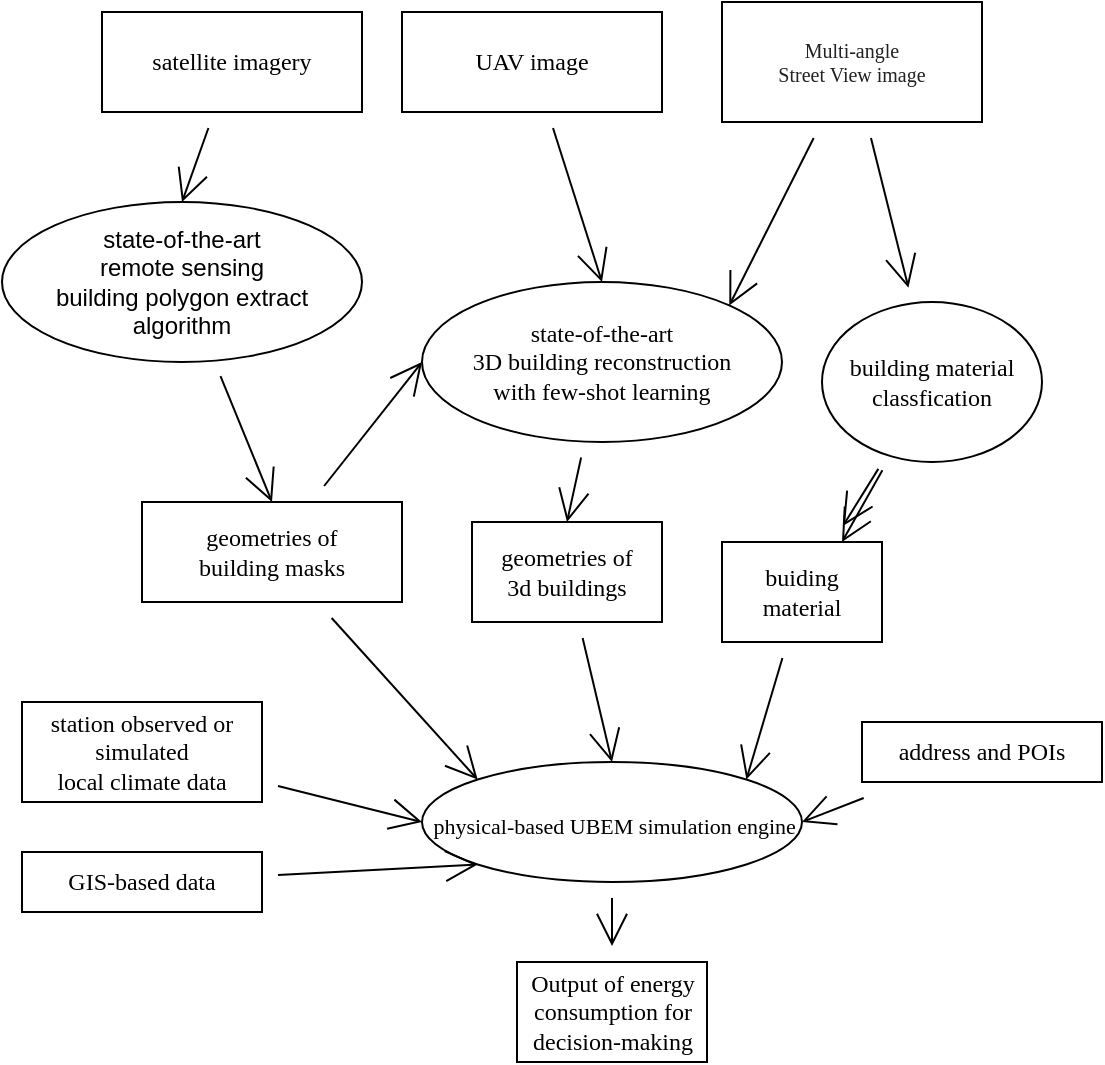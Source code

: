 <mxfile version="15.3.4" type="github">
  <diagram id="776BL1DpxkBQzP2cntLJ" name="Page-1">
    <mxGraphModel dx="1135" dy="742" grid="1" gridSize="10" guides="1" tooltips="1" connect="1" arrows="1" fold="1" page="1" pageScale="1" pageWidth="850" pageHeight="1100" math="0" shadow="0">
      <root>
        <mxCell id="0" />
        <mxCell id="1" parent="0" />
        <mxCell id="R4GE0-EniTPA0ROm6tR0-14" style="edgeStyle=none;curved=1;rounded=0;orthogonalLoop=1;jettySize=auto;html=1;entryX=0.5;entryY=0;entryDx=0;entryDy=0;fontFamily=Times New Roman;fontSize=10;endArrow=open;startSize=14;endSize=14;sourcePerimeterSpacing=8;targetPerimeterSpacing=8;" edge="1" parent="1" source="R4GE0-EniTPA0ROm6tR0-4" target="R4GE0-EniTPA0ROm6tR0-11">
          <mxGeometry relative="1" as="geometry" />
        </mxCell>
        <mxCell id="R4GE0-EniTPA0ROm6tR0-4" value="state-of-the-art&lt;br&gt;remote sensing&lt;br&gt;building polygon extract algorithm&lt;br&gt;" style="ellipse;whiteSpace=wrap;html=1;hachureGap=4;pointerEvents=0;" vertex="1" parent="1">
          <mxGeometry x="110" y="260" width="180" height="80" as="geometry" />
        </mxCell>
        <mxCell id="R4GE0-EniTPA0ROm6tR0-16" style="edgeStyle=none;curved=1;rounded=0;orthogonalLoop=1;jettySize=auto;html=1;fontFamily=Times New Roman;fontSize=10;endArrow=open;startSize=14;endSize=14;sourcePerimeterSpacing=8;targetPerimeterSpacing=8;entryX=1;entryY=0;entryDx=0;entryDy=0;" edge="1" parent="1" source="R4GE0-EniTPA0ROm6tR0-5" target="R4GE0-EniTPA0ROm6tR0-12">
          <mxGeometry relative="1" as="geometry" />
        </mxCell>
        <mxCell id="R4GE0-EniTPA0ROm6tR0-21" style="edgeStyle=none;curved=1;rounded=0;orthogonalLoop=1;jettySize=auto;html=1;fontFamily=Times New Roman;fontSize=10;endArrow=open;startSize=14;endSize=14;sourcePerimeterSpacing=8;targetPerimeterSpacing=8;" edge="1" parent="1" source="R4GE0-EniTPA0ROm6tR0-5" target="R4GE0-EniTPA0ROm6tR0-20">
          <mxGeometry relative="1" as="geometry" />
        </mxCell>
        <mxCell id="R4GE0-EniTPA0ROm6tR0-5" value="&lt;span style=&quot;color: rgb(32 , 33 , 36) ; text-align: left&quot;&gt;Multi-angle &lt;br&gt;Street View image&lt;/span&gt;" style="rounded=0;whiteSpace=wrap;html=1;hachureGap=4;pointerEvents=0;fontFamily=Times New Roman;fontSize=10;" vertex="1" parent="1">
          <mxGeometry x="470" y="160" width="130" height="60" as="geometry" />
        </mxCell>
        <mxCell id="R4GE0-EniTPA0ROm6tR0-13" style="edgeStyle=none;curved=1;rounded=0;orthogonalLoop=1;jettySize=auto;html=1;entryX=0.5;entryY=0;entryDx=0;entryDy=0;fontFamily=Times New Roman;fontSize=10;endArrow=open;startSize=14;endSize=14;sourcePerimeterSpacing=8;targetPerimeterSpacing=8;" edge="1" parent="1" source="R4GE0-EniTPA0ROm6tR0-6" target="R4GE0-EniTPA0ROm6tR0-4">
          <mxGeometry relative="1" as="geometry" />
        </mxCell>
        <mxCell id="R4GE0-EniTPA0ROm6tR0-6" value="satellite imagery" style="rounded=0;whiteSpace=wrap;html=1;hachureGap=4;pointerEvents=0;fontFamily=Times New Roman;" vertex="1" parent="1">
          <mxGeometry x="160" y="165" width="130" height="50" as="geometry" />
        </mxCell>
        <mxCell id="R4GE0-EniTPA0ROm6tR0-17" style="edgeStyle=none;curved=1;rounded=0;orthogonalLoop=1;jettySize=auto;html=1;entryX=0.5;entryY=0;entryDx=0;entryDy=0;fontFamily=Times New Roman;fontSize=10;endArrow=open;startSize=14;endSize=14;sourcePerimeterSpacing=8;targetPerimeterSpacing=8;" edge="1" parent="1" source="R4GE0-EniTPA0ROm6tR0-9" target="R4GE0-EniTPA0ROm6tR0-12">
          <mxGeometry relative="1" as="geometry" />
        </mxCell>
        <mxCell id="R4GE0-EniTPA0ROm6tR0-9" value="UAV image" style="rounded=0;whiteSpace=wrap;html=1;hachureGap=4;pointerEvents=0;fontFamily=Times New Roman;" vertex="1" parent="1">
          <mxGeometry x="310" y="165" width="130" height="50" as="geometry" />
        </mxCell>
        <mxCell id="R4GE0-EniTPA0ROm6tR0-15" style="edgeStyle=none;curved=1;rounded=0;orthogonalLoop=1;jettySize=auto;html=1;entryX=0;entryY=0.5;entryDx=0;entryDy=0;fontFamily=Times New Roman;fontSize=10;endArrow=open;startSize=14;endSize=14;sourcePerimeterSpacing=8;targetPerimeterSpacing=8;" edge="1" parent="1" source="R4GE0-EniTPA0ROm6tR0-11" target="R4GE0-EniTPA0ROm6tR0-12">
          <mxGeometry relative="1" as="geometry" />
        </mxCell>
        <mxCell id="R4GE0-EniTPA0ROm6tR0-32" style="edgeStyle=none;curved=1;rounded=0;orthogonalLoop=1;jettySize=auto;html=1;entryX=0;entryY=0;entryDx=0;entryDy=0;fontFamily=Times New Roman;fontSize=10;endArrow=open;startSize=14;endSize=14;sourcePerimeterSpacing=8;targetPerimeterSpacing=8;" edge="1" parent="1" source="R4GE0-EniTPA0ROm6tR0-11" target="R4GE0-EniTPA0ROm6tR0-26">
          <mxGeometry relative="1" as="geometry" />
        </mxCell>
        <mxCell id="R4GE0-EniTPA0ROm6tR0-11" value="geometries of&lt;br&gt;building masks" style="rounded=0;whiteSpace=wrap;html=1;hachureGap=4;pointerEvents=0;fontFamily=Times New Roman;" vertex="1" parent="1">
          <mxGeometry x="180" y="410" width="130" height="50" as="geometry" />
        </mxCell>
        <mxCell id="R4GE0-EniTPA0ROm6tR0-23" style="edgeStyle=none;curved=1;rounded=0;orthogonalLoop=1;jettySize=auto;html=1;entryX=0.5;entryY=0;entryDx=0;entryDy=0;fontFamily=Times New Roman;fontSize=10;endArrow=open;startSize=14;endSize=14;sourcePerimeterSpacing=8;targetPerimeterSpacing=8;" edge="1" parent="1" source="R4GE0-EniTPA0ROm6tR0-12" target="R4GE0-EniTPA0ROm6tR0-18">
          <mxGeometry relative="1" as="geometry" />
        </mxCell>
        <mxCell id="R4GE0-EniTPA0ROm6tR0-12" value="state-of-the-art&lt;br&gt;&lt;span lang=&quot;EN-US&quot; style=&quot;&quot;&gt;&lt;font style=&quot;font-size: 12px&quot;&gt;3D building reconstruction&lt;br&gt;with few-shot learning&lt;br&gt;&lt;/font&gt;&lt;/span&gt;&lt;span style=&quot;font-size: medium&quot;&gt;&lt;/span&gt;" style="ellipse;whiteSpace=wrap;html=1;hachureGap=4;pointerEvents=0;fontFamily=Times New Roman;" vertex="1" parent="1">
          <mxGeometry x="320" y="300" width="180" height="80" as="geometry" />
        </mxCell>
        <mxCell id="R4GE0-EniTPA0ROm6tR0-33" style="edgeStyle=none;curved=1;rounded=0;orthogonalLoop=1;jettySize=auto;html=1;entryX=0.5;entryY=0;entryDx=0;entryDy=0;fontFamily=Times New Roman;fontSize=10;endArrow=open;startSize=14;endSize=14;sourcePerimeterSpacing=8;targetPerimeterSpacing=8;" edge="1" parent="1" source="R4GE0-EniTPA0ROm6tR0-18" target="R4GE0-EniTPA0ROm6tR0-26">
          <mxGeometry relative="1" as="geometry" />
        </mxCell>
        <mxCell id="R4GE0-EniTPA0ROm6tR0-18" value="geometries of&lt;br&gt;3d buildings" style="rounded=0;whiteSpace=wrap;html=1;hachureGap=4;pointerEvents=0;fontFamily=Times New Roman;" vertex="1" parent="1">
          <mxGeometry x="345" y="420" width="95" height="50" as="geometry" />
        </mxCell>
        <mxCell id="R4GE0-EniTPA0ROm6tR0-24" style="edgeStyle=none;curved=1;rounded=0;orthogonalLoop=1;jettySize=auto;html=1;entryX=0.75;entryY=0;entryDx=0;entryDy=0;fontFamily=Times New Roman;fontSize=10;endArrow=open;startSize=14;endSize=14;sourcePerimeterSpacing=8;targetPerimeterSpacing=8;" edge="1" parent="1" source="R4GE0-EniTPA0ROm6tR0-20" target="R4GE0-EniTPA0ROm6tR0-22">
          <mxGeometry relative="1" as="geometry" />
        </mxCell>
        <mxCell id="R4GE0-EniTPA0ROm6tR0-25" value="" style="edgeStyle=none;curved=1;rounded=0;orthogonalLoop=1;jettySize=auto;html=1;fontFamily=Times New Roman;fontSize=10;endArrow=open;startSize=14;endSize=14;sourcePerimeterSpacing=8;targetPerimeterSpacing=8;" edge="1" parent="1" source="R4GE0-EniTPA0ROm6tR0-20" target="R4GE0-EniTPA0ROm6tR0-22">
          <mxGeometry relative="1" as="geometry" />
        </mxCell>
        <mxCell id="R4GE0-EniTPA0ROm6tR0-20" value="&lt;span lang=&quot;EN-US&quot;&gt;&lt;font style=&quot;font-size: 12px&quot;&gt;building material classfication&lt;br&gt;&lt;/font&gt;&lt;/span&gt;&lt;span style=&quot;font-size: medium&quot;&gt;&lt;/span&gt;" style="ellipse;whiteSpace=wrap;html=1;hachureGap=4;pointerEvents=0;fontFamily=Times New Roman;" vertex="1" parent="1">
          <mxGeometry x="520" y="310" width="110" height="80" as="geometry" />
        </mxCell>
        <mxCell id="R4GE0-EniTPA0ROm6tR0-34" style="edgeStyle=none;curved=1;rounded=0;orthogonalLoop=1;jettySize=auto;html=1;entryX=1;entryY=0;entryDx=0;entryDy=0;fontFamily=Times New Roman;fontSize=10;endArrow=open;startSize=14;endSize=14;sourcePerimeterSpacing=8;targetPerimeterSpacing=8;" edge="1" parent="1" source="R4GE0-EniTPA0ROm6tR0-22" target="R4GE0-EniTPA0ROm6tR0-26">
          <mxGeometry relative="1" as="geometry" />
        </mxCell>
        <mxCell id="R4GE0-EniTPA0ROm6tR0-22" value="buiding material" style="rounded=0;whiteSpace=wrap;html=1;hachureGap=4;pointerEvents=0;fontFamily=Times New Roman;" vertex="1" parent="1">
          <mxGeometry x="470" y="430" width="80" height="50" as="geometry" />
        </mxCell>
        <mxCell id="R4GE0-EniTPA0ROm6tR0-38" style="edgeStyle=none;curved=1;rounded=0;orthogonalLoop=1;jettySize=auto;html=1;fontFamily=Times New Roman;fontSize=10;endArrow=open;startSize=14;endSize=14;sourcePerimeterSpacing=8;targetPerimeterSpacing=8;" edge="1" parent="1" source="R4GE0-EniTPA0ROm6tR0-26" target="R4GE0-EniTPA0ROm6tR0-37">
          <mxGeometry relative="1" as="geometry" />
        </mxCell>
        <mxCell id="R4GE0-EniTPA0ROm6tR0-26" value="&lt;span style=&quot;font-size: 11px&quot;&gt;&amp;nbsp;&lt;span lang=&quot;EN-US&quot; style=&quot;font-size: 11px&quot;&gt;physical-based UBEM simulation engine&lt;/span&gt;&lt;/span&gt;&lt;span style=&quot;font-size: medium&quot;&gt;&lt;/span&gt;" style="ellipse;whiteSpace=wrap;html=1;hachureGap=4;pointerEvents=0;fontFamily=Times New Roman;" vertex="1" parent="1">
          <mxGeometry x="320" y="540" width="190" height="60" as="geometry" />
        </mxCell>
        <mxCell id="R4GE0-EniTPA0ROm6tR0-31" style="edgeStyle=none;curved=1;rounded=0;orthogonalLoop=1;jettySize=auto;html=1;entryX=0;entryY=0.5;entryDx=0;entryDy=0;fontFamily=Times New Roman;fontSize=10;endArrow=open;startSize=14;endSize=14;sourcePerimeterSpacing=8;targetPerimeterSpacing=8;" edge="1" parent="1" source="R4GE0-EniTPA0ROm6tR0-28" target="R4GE0-EniTPA0ROm6tR0-26">
          <mxGeometry relative="1" as="geometry" />
        </mxCell>
        <mxCell id="R4GE0-EniTPA0ROm6tR0-28" value="station observed or simulated&lt;br&gt;local climate data" style="rounded=0;whiteSpace=wrap;html=1;hachureGap=4;pointerEvents=0;fontFamily=Times New Roman;" vertex="1" parent="1">
          <mxGeometry x="120" y="510" width="120" height="50" as="geometry" />
        </mxCell>
        <mxCell id="R4GE0-EniTPA0ROm6tR0-35" style="edgeStyle=none;curved=1;rounded=0;orthogonalLoop=1;jettySize=auto;html=1;entryX=0;entryY=1;entryDx=0;entryDy=0;fontFamily=Times New Roman;fontSize=10;endArrow=open;startSize=14;endSize=14;sourcePerimeterSpacing=8;targetPerimeterSpacing=8;" edge="1" parent="1" source="R4GE0-EniTPA0ROm6tR0-29" target="R4GE0-EniTPA0ROm6tR0-26">
          <mxGeometry relative="1" as="geometry" />
        </mxCell>
        <mxCell id="R4GE0-EniTPA0ROm6tR0-29" value="GIS-based data" style="rounded=0;whiteSpace=wrap;html=1;hachureGap=4;pointerEvents=0;fontFamily=Times New Roman;" vertex="1" parent="1">
          <mxGeometry x="120" y="585" width="120" height="30" as="geometry" />
        </mxCell>
        <mxCell id="R4GE0-EniTPA0ROm6tR0-36" style="edgeStyle=none;curved=1;rounded=0;orthogonalLoop=1;jettySize=auto;html=1;entryX=1;entryY=0.5;entryDx=0;entryDy=0;fontFamily=Times New Roman;fontSize=10;endArrow=open;startSize=14;endSize=14;sourcePerimeterSpacing=8;targetPerimeterSpacing=8;" edge="1" parent="1" source="R4GE0-EniTPA0ROm6tR0-30" target="R4GE0-EniTPA0ROm6tR0-26">
          <mxGeometry relative="1" as="geometry" />
        </mxCell>
        <mxCell id="R4GE0-EniTPA0ROm6tR0-30" value="address and POIs" style="rounded=0;whiteSpace=wrap;html=1;hachureGap=4;pointerEvents=0;fontFamily=Times New Roman;" vertex="1" parent="1">
          <mxGeometry x="540" y="520" width="120" height="30" as="geometry" />
        </mxCell>
        <mxCell id="R4GE0-EniTPA0ROm6tR0-37" value="Output of energy consumption for decision-making" style="rounded=0;whiteSpace=wrap;html=1;hachureGap=4;pointerEvents=0;fontFamily=Times New Roman;" vertex="1" parent="1">
          <mxGeometry x="367.5" y="640" width="95" height="50" as="geometry" />
        </mxCell>
      </root>
    </mxGraphModel>
  </diagram>
</mxfile>
